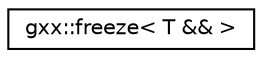 digraph "Graphical Class Hierarchy"
{
  edge [fontname="Helvetica",fontsize="10",labelfontname="Helvetica",labelfontsize="10"];
  node [fontname="Helvetica",fontsize="10",shape=record];
  rankdir="LR";
  Node1 [label="gxx::freeze\< T && \>",height=0.2,width=0.4,color="black", fillcolor="white", style="filled",URL="$classgxx_1_1freeze_3_01T_01_6_6_01_4.html"];
}
